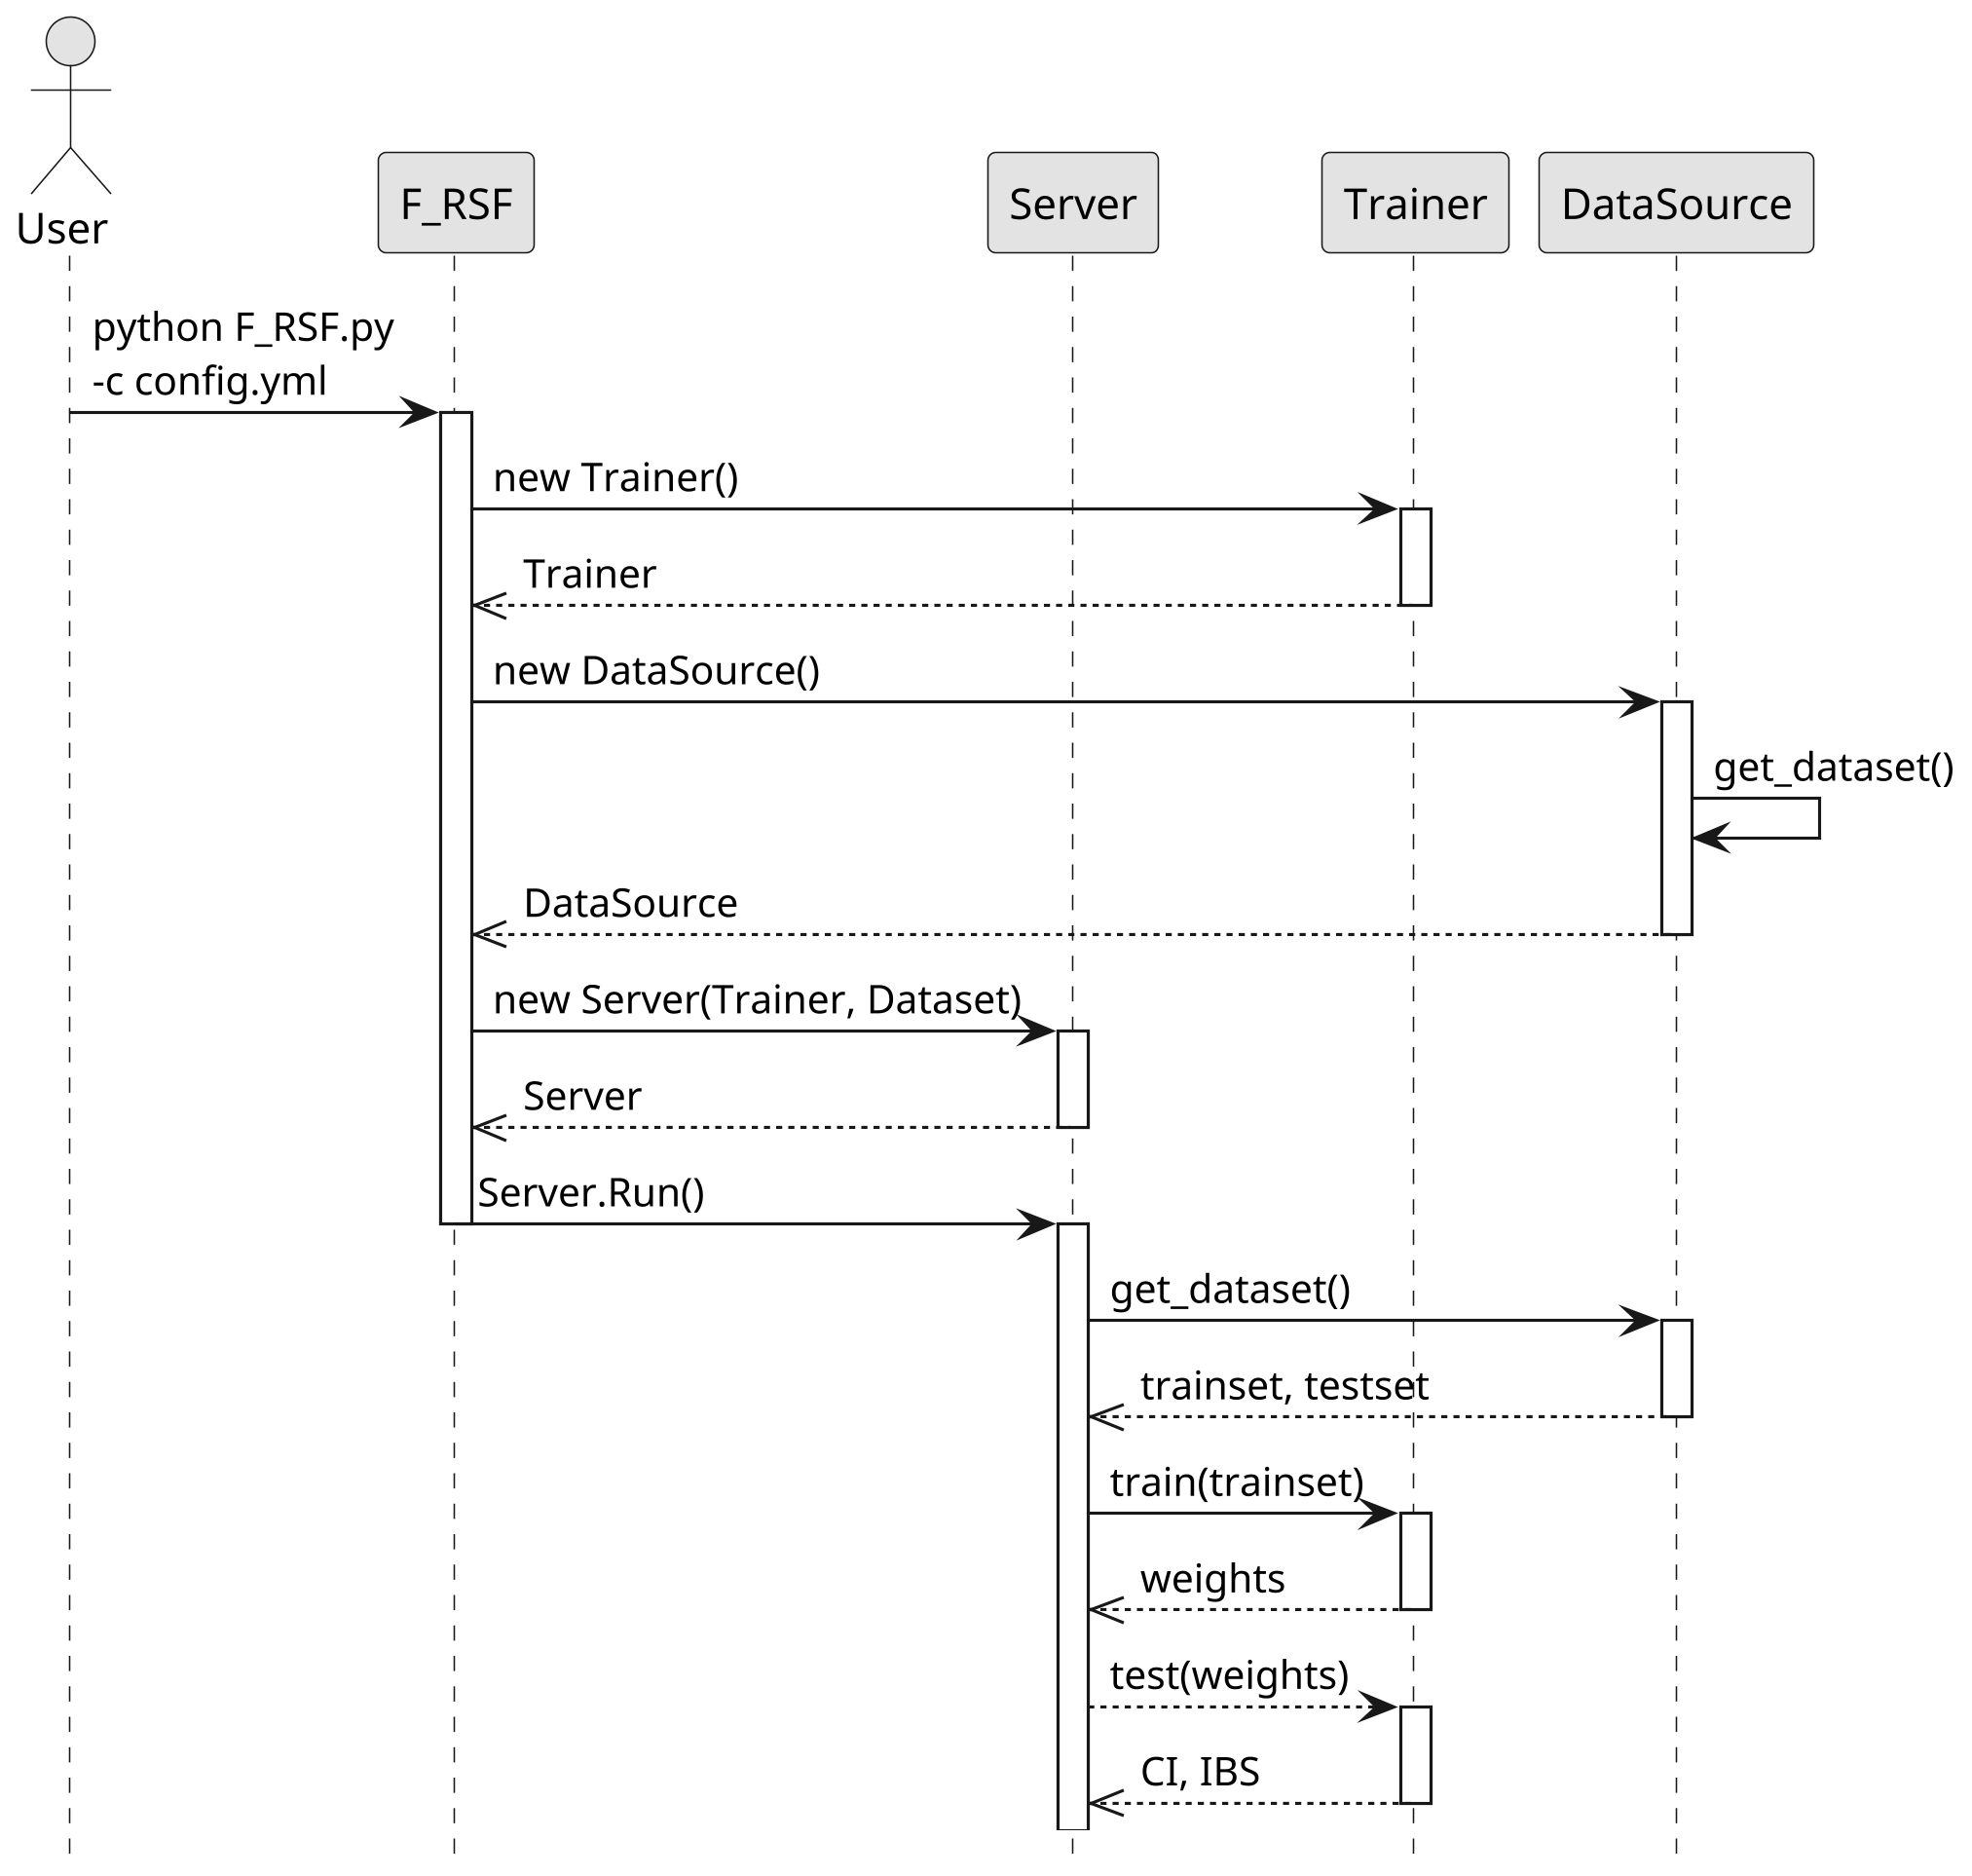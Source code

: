 @startuml sd_nonFed

' TODO : correct parameter: type
skinparam dpi 300
skinparam monochrome true
skinparam linetype polyline
skinparam ParticipantFontSize 14
hide circle
hide footbox

actor User as U 

participant F_RSF
participant Server
participant Trainer
participant DataSource

U -> F_RSF: python F_RSF.py \n-c config.yml
activate F_RSF
F_RSF -> Trainer: new Trainer()
activate Trainer
Trainer -->> F_RSF: Trainer
deactivate Trainer

F_RSF -> DataSource: new DataSource()
activate DataSource
DataSource -> DataSource: get_dataset()
DataSource -->> F_RSF: DataSource
deactivate DataSource


F_RSF -> Server: new Server(Trainer, Dataset)
activate Server
Server -->> F_RSF: Server
deactivate Server
F_RSF -> Server: Server.Run()
deactivate F_RSF
activate Server

Server -> DataSource: get_dataset()
activate DataSource
DataSource -->> Server: trainset, testset
deactivate DataSource

Server -> Trainer: train(trainset)
activate Trainer
Trainer -->> Server: weights
deactivate Trainer

Server -->Trainer: test(weights)
activate Trainer
Trainer -->> Server: CI, IBS
deactivate Trainer

@enduml